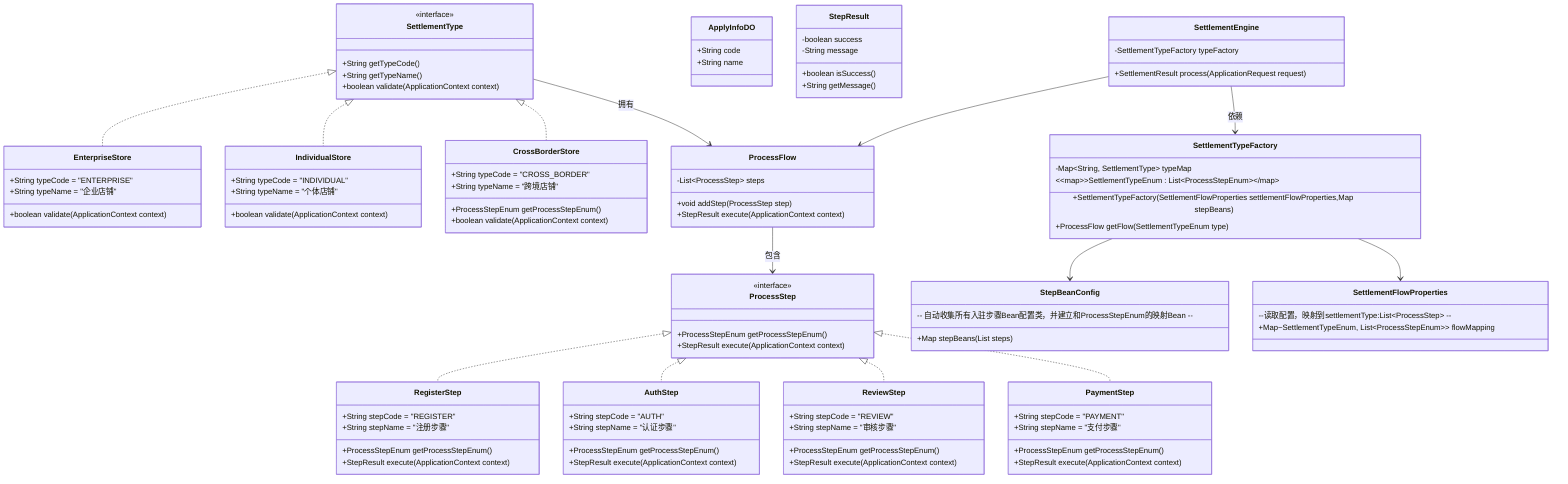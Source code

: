 classDiagram
    %%核心接口定义
    class SettlementType {
        <<interface>>
        +String getTypeCode()
        +String getTypeName()
        +boolean validate(ApplicationContext context)
    }

    class ProcessStep {
        <<interface>>
        +ProcessStepEnum getProcessStepEnum()
        +StepResult execute(ApplicationContext context)
    }

    %% 入驻类型实现
    class EnterpriseStore {
        +String typeCode = "ENTERPRISE"
        +String typeName = "企业店铺"
        +boolean validate(ApplicationContext context)
    }

    class IndividualStore {
    +String typeCode = "INDIVIDUAL"
    +String typeName = "个体店铺"
    +boolean validate(ApplicationContext context)
        }

    class CrossBorderStore {
    +String typeCode = "CROSS_BORDER"
    +String typeName = "跨境店铺"
    +ProcessStepEnum getProcessStepEnum()
    +boolean validate(ApplicationContext context)
        }

    %% 流程步骤实现
    class RegisterStep {
    +String stepCode = "REGISTER"
    +String stepName = "注册步骤"
    +ProcessStepEnum getProcessStepEnum()
    +StepResult execute(ApplicationContext context)
    }

    class AuthStep {
    +String stepCode = "AUTH"
    +String stepName = "认证步骤"
    +ProcessStepEnum getProcessStepEnum()
    +StepResult execute(ApplicationContext context)
    }

    class ReviewStep {
    +String stepCode = "REVIEW"
    +String stepName = "审核步骤"
    +ProcessStepEnum getProcessStepEnum()
    +StepResult execute(ApplicationContext context)
    }

    class PaymentStep {
    +String stepCode = "PAYMENT"
    +String stepName = "支付步骤"
    +ProcessStepEnum getProcessStepEnum()
    +StepResult execute(ApplicationContext context)
    }

    %% 支持类
    class ApplyInfoDO {
    +String code
    +String name
    }

    class StepResult {
    -boolean success
    -String message
    +boolean isSuccess()
    +String getMessage()
        }

    class ProcessFlow {
    -List~ProcessStep~ steps
    +void addStep(ProcessStep step)
    +StepResult execute(ApplicationContext context)
    }

    class SettlementTypeFactory {
    -Map~String, SettlementType~ typeMap
    <<Map>>SettlementTypeEnum : List~ProcessStepEnum~
    +SettlementTypeFactory(SettlementFlowProperties settlementFlowProperties,Map<ProcessStepEnum, ProcessStep> stepBeans)
    +ProcessFlow getFlow(SettlementTypeEnum type)
    }

    class SettlementEngine {
    -SettlementTypeFactory typeFactory
    +SettlementResult process(ApplicationRequest request)
    }

    class StepBeanConfig {
        -- 自动收集所有入驻步骤Bean配置类，并建立和ProcessStepEnum的映射Bean --
        +Map<ProcessStepEnum, ProcessStep> stepBeans(List<ProcessStep> steps)
    }

    class SettlementFlowProperties {
        --读取配置，映射到settlementType:List~ProcessStep~ --
        +Map~SettlementTypeEnum, List~ProcessStepEnum>~ flowMapping
    }

    %% 关系定义
    SettlementType <|.. EnterpriseStore
    SettlementType <|.. IndividualStore
    SettlementType <|.. CrossBorderStore

    ProcessStep <|.. RegisterStep
    ProcessStep <|.. AuthStep
    ProcessStep <|.. ReviewStep
    ProcessStep <|.. PaymentStep

    SettlementType --> ProcessFlow : 拥有
    ProcessFlow --> ProcessStep : 包含
    SettlementEngine --> SettlementTypeFactory : 依赖
    SettlementEngine --> ProcessFlow

    SettlementTypeFactory --> StepBeanConfig
    SettlementTypeFactory --> SettlementFlowProperties